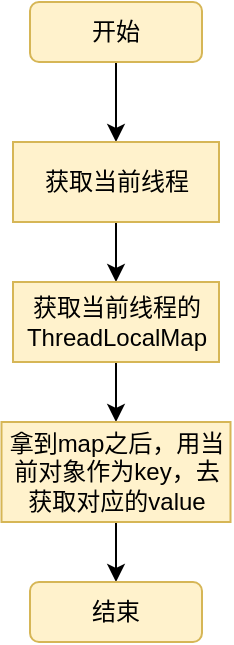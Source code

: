 <mxfile version="17.4.1" type="github">
  <diagram id="9-1AqIw0Cdg3R26cMiT6" name="第 1 页">
    <mxGraphModel dx="1038" dy="556" grid="1" gridSize="10" guides="1" tooltips="1" connect="1" arrows="1" fold="1" page="1" pageScale="1" pageWidth="827" pageHeight="1169" math="0" shadow="0">
      <root>
        <mxCell id="0" />
        <mxCell id="1" parent="0" />
        <mxCell id="5n6dJMcrz5w0t1ewm8di-3" style="edgeStyle=orthogonalEdgeStyle;rounded=0;orthogonalLoop=1;jettySize=auto;html=1;exitX=0.5;exitY=1;exitDx=0;exitDy=0;" edge="1" parent="1" source="5n6dJMcrz5w0t1ewm8di-1" target="5n6dJMcrz5w0t1ewm8di-2">
          <mxGeometry relative="1" as="geometry" />
        </mxCell>
        <mxCell id="5n6dJMcrz5w0t1ewm8di-1" value="开始" style="rounded=1;whiteSpace=wrap;html=1;fillColor=#fff2cc;strokeColor=#d6b656;" vertex="1" parent="1">
          <mxGeometry x="354" y="20" width="86" height="30" as="geometry" />
        </mxCell>
        <mxCell id="5n6dJMcrz5w0t1ewm8di-5" style="edgeStyle=orthogonalEdgeStyle;rounded=0;orthogonalLoop=1;jettySize=auto;html=1;exitX=0.5;exitY=1;exitDx=0;exitDy=0;" edge="1" parent="1" source="5n6dJMcrz5w0t1ewm8di-2" target="5n6dJMcrz5w0t1ewm8di-4">
          <mxGeometry relative="1" as="geometry" />
        </mxCell>
        <mxCell id="5n6dJMcrz5w0t1ewm8di-2" value="获取当前线程" style="rounded=0;whiteSpace=wrap;html=1;fillColor=#fff2cc;strokeColor=#d6b656;" vertex="1" parent="1">
          <mxGeometry x="345.5" y="90" width="103" height="40" as="geometry" />
        </mxCell>
        <mxCell id="5n6dJMcrz5w0t1ewm8di-7" style="edgeStyle=orthogonalEdgeStyle;rounded=0;orthogonalLoop=1;jettySize=auto;html=1;exitX=0.5;exitY=1;exitDx=0;exitDy=0;entryX=0.5;entryY=0;entryDx=0;entryDy=0;" edge="1" parent="1" source="5n6dJMcrz5w0t1ewm8di-4" target="5n6dJMcrz5w0t1ewm8di-6">
          <mxGeometry relative="1" as="geometry" />
        </mxCell>
        <mxCell id="5n6dJMcrz5w0t1ewm8di-4" value="获取当前线程的ThreadLocalMap" style="rounded=0;whiteSpace=wrap;html=1;fillColor=#fff2cc;strokeColor=#d6b656;" vertex="1" parent="1">
          <mxGeometry x="345.5" y="160" width="103" height="40" as="geometry" />
        </mxCell>
        <mxCell id="5n6dJMcrz5w0t1ewm8di-9" style="edgeStyle=orthogonalEdgeStyle;rounded=0;orthogonalLoop=1;jettySize=auto;html=1;exitX=0.5;exitY=1;exitDx=0;exitDy=0;" edge="1" parent="1" source="5n6dJMcrz5w0t1ewm8di-6" target="5n6dJMcrz5w0t1ewm8di-8">
          <mxGeometry relative="1" as="geometry" />
        </mxCell>
        <mxCell id="5n6dJMcrz5w0t1ewm8di-6" value="拿到map之后，用当前对象作为key，去获取对应的value" style="rounded=0;whiteSpace=wrap;html=1;fillColor=#fff2cc;strokeColor=#d6b656;" vertex="1" parent="1">
          <mxGeometry x="339.75" y="230" width="114.5" height="50" as="geometry" />
        </mxCell>
        <mxCell id="5n6dJMcrz5w0t1ewm8di-8" value="结束" style="rounded=1;whiteSpace=wrap;html=1;fillColor=#fff2cc;strokeColor=#d6b656;" vertex="1" parent="1">
          <mxGeometry x="354" y="310" width="86" height="30" as="geometry" />
        </mxCell>
      </root>
    </mxGraphModel>
  </diagram>
</mxfile>
